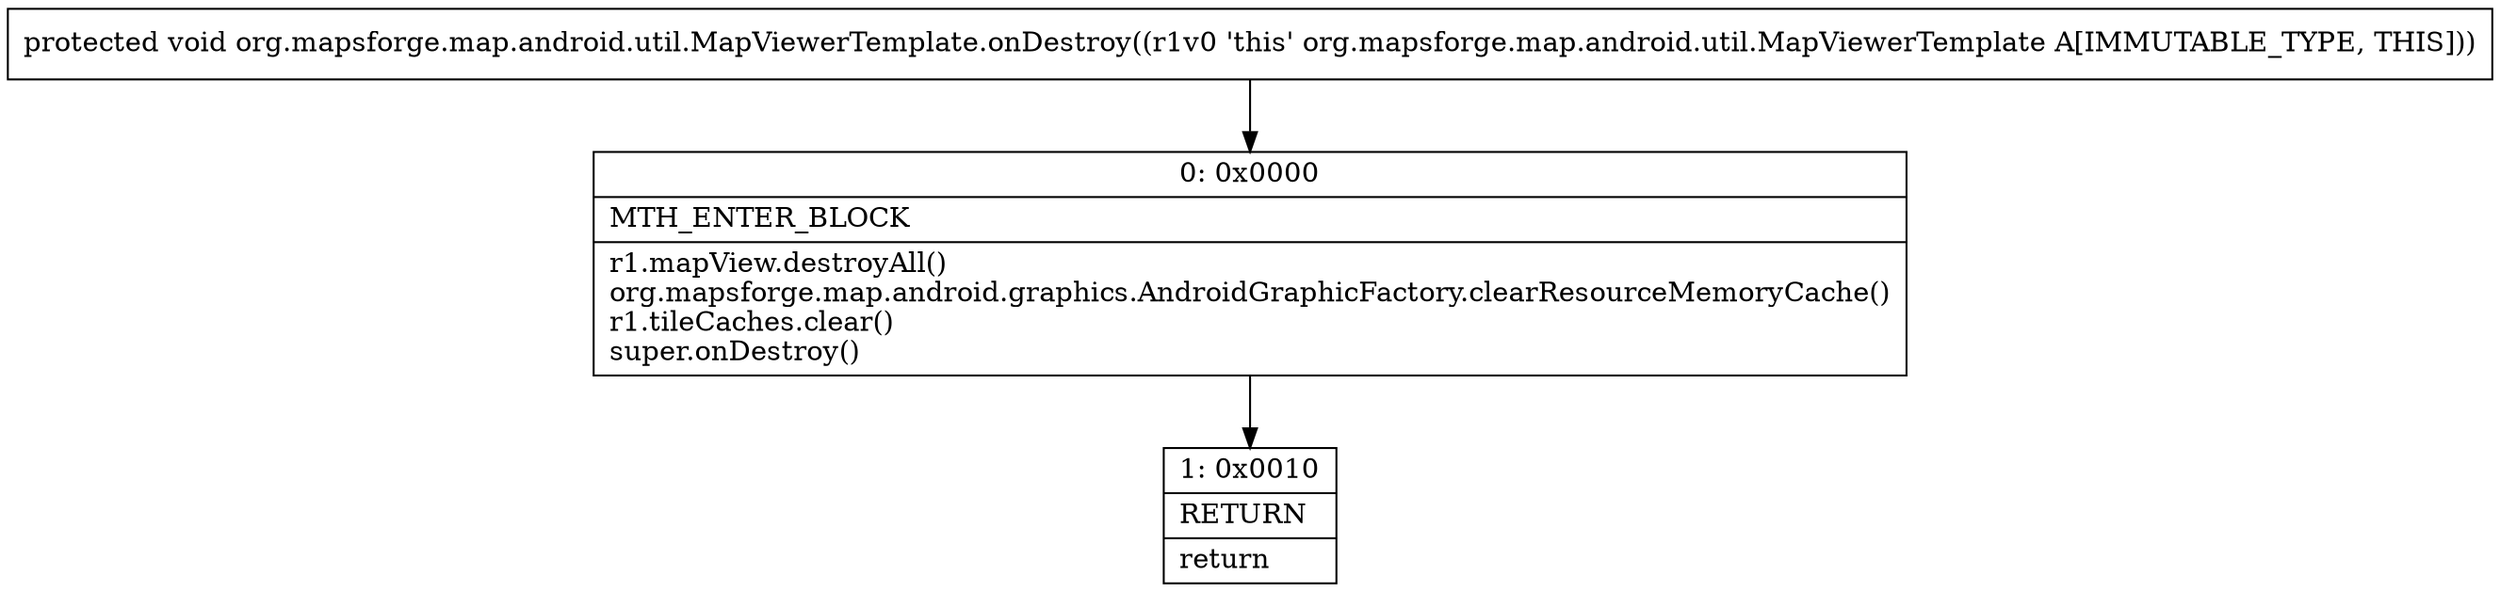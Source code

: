 digraph "CFG fororg.mapsforge.map.android.util.MapViewerTemplate.onDestroy()V" {
Node_0 [shape=record,label="{0\:\ 0x0000|MTH_ENTER_BLOCK\l|r1.mapView.destroyAll()\lorg.mapsforge.map.android.graphics.AndroidGraphicFactory.clearResourceMemoryCache()\lr1.tileCaches.clear()\lsuper.onDestroy()\l}"];
Node_1 [shape=record,label="{1\:\ 0x0010|RETURN\l|return\l}"];
MethodNode[shape=record,label="{protected void org.mapsforge.map.android.util.MapViewerTemplate.onDestroy((r1v0 'this' org.mapsforge.map.android.util.MapViewerTemplate A[IMMUTABLE_TYPE, THIS])) }"];
MethodNode -> Node_0;
Node_0 -> Node_1;
}

